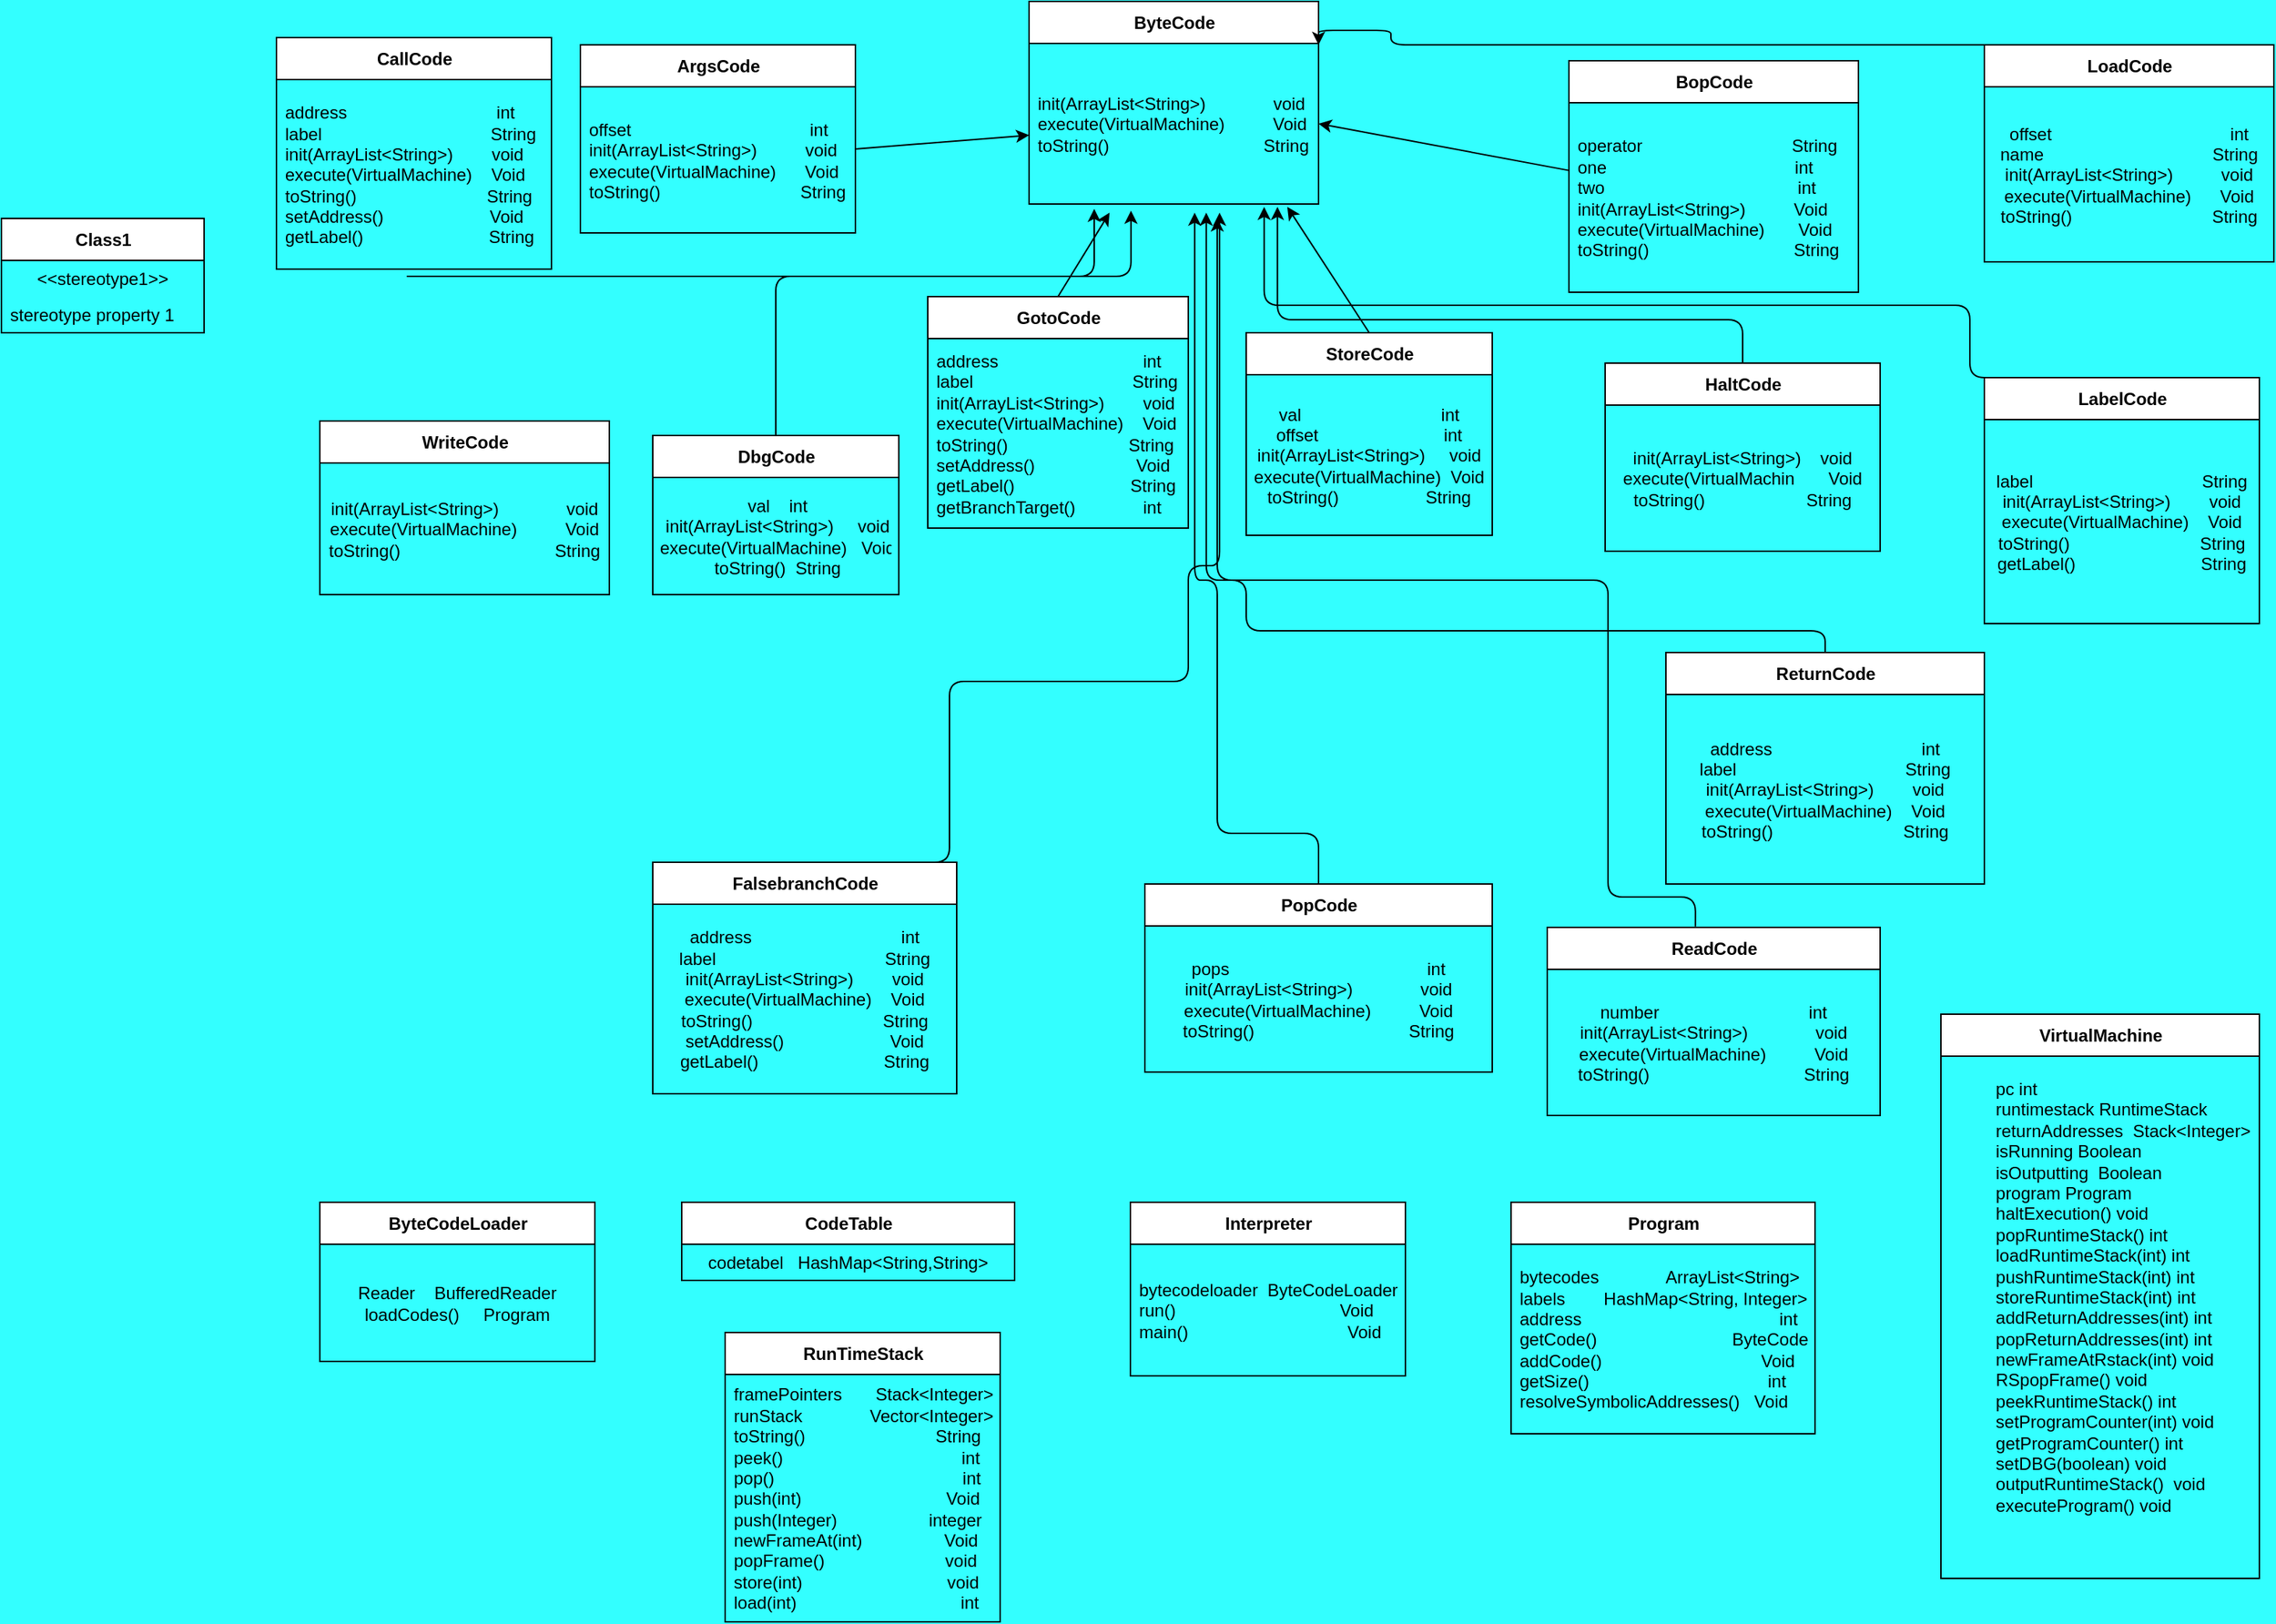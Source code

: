 <mxfile>
    <diagram id="wlsT5qrVfRt3JuwabJeI" name="Page-1">
        <mxGraphModel dx="2457" dy="1273" grid="0" gridSize="41" guides="1" tooltips="1" connect="1" arrows="1" fold="1" page="1" pageScale="1" pageWidth="827" pageHeight="1169" background="#33FFFF" math="0" shadow="0">
            <root>
                <mxCell id="0"/>
                <mxCell id="1" parent="0"/>
                <mxCell id="2" value="ByteCode" style="swimlane;fontStyle=1;align=center;verticalAlign=middle;childLayout=stackLayout;horizontal=1;startSize=29;horizontalStack=0;resizeParent=1;resizeParentMax=0;resizeLast=0;collapsible=0;marginBottom=0;html=1;" parent="1" vertex="1">
                    <mxGeometry x="-60" y="10" width="200" height="140" as="geometry"/>
                </mxCell>
                <mxCell id="3" value="init(ArrayList&amp;lt;String&amp;gt;)&amp;nbsp; &amp;nbsp; &amp;nbsp; &amp;nbsp; &amp;nbsp; &amp;nbsp; &amp;nbsp; void&lt;br&gt;execute(VirtualMachine)&amp;nbsp; &amp;nbsp; &amp;nbsp; &amp;nbsp; &amp;nbsp; Void&lt;br&gt;toString()&amp;nbsp; &amp;nbsp; &amp;nbsp; &amp;nbsp; &amp;nbsp; &amp;nbsp; &amp;nbsp; &amp;nbsp; &amp;nbsp; &amp;nbsp; &amp;nbsp; &amp;nbsp; &amp;nbsp; &amp;nbsp; &amp;nbsp; &amp;nbsp; String" style="text;html=1;strokeColor=none;fillColor=none;align=left;verticalAlign=middle;spacingLeft=4;spacingRight=4;overflow=hidden;rotatable=0;points=[[0,0.5],[1,0.5]];portConstraint=eastwest;" parent="2" vertex="1">
                    <mxGeometry y="29" width="200" height="111" as="geometry"/>
                </mxCell>
                <mxCell id="5" value="Class1" style="swimlane;fontStyle=1;align=center;verticalAlign=middle;childLayout=stackLayout;horizontal=1;startSize=29;horizontalStack=0;resizeParent=1;resizeParentMax=0;resizeLast=0;collapsible=0;marginBottom=0;html=1;" parent="1" vertex="1">
                    <mxGeometry x="-770" y="160" width="140" height="79" as="geometry"/>
                </mxCell>
                <mxCell id="6" value="&amp;lt;&amp;lt;stereotype1&amp;gt;&amp;gt;" style="text;html=1;strokeColor=none;fillColor=none;align=center;verticalAlign=middle;spacingLeft=4;spacingRight=4;overflow=hidden;rotatable=0;points=[[0,0.5],[1,0.5]];portConstraint=eastwest;" parent="5" vertex="1">
                    <mxGeometry y="29" width="140" height="25" as="geometry"/>
                </mxCell>
                <mxCell id="7" value="stereotype property 1" style="text;html=1;strokeColor=none;fillColor=none;align=left;verticalAlign=middle;spacingLeft=4;spacingRight=4;overflow=hidden;rotatable=0;points=[[0,0.5],[1,0.5]];portConstraint=eastwest;" parent="5" vertex="1">
                    <mxGeometry y="54" width="140" height="25" as="geometry"/>
                </mxCell>
                <mxCell id="8" value="CallCode" style="swimlane;fontStyle=1;align=center;verticalAlign=middle;childLayout=stackLayout;horizontal=1;startSize=29;horizontalStack=0;resizeParent=1;resizeParentMax=0;resizeLast=0;collapsible=0;marginBottom=0;html=1;" parent="1" vertex="1">
                    <mxGeometry x="-580" y="35" width="190" height="160" as="geometry"/>
                </mxCell>
                <mxCell id="9" value="address&amp;nbsp; &amp;nbsp; &amp;nbsp; &amp;nbsp; &amp;nbsp; &amp;nbsp; &amp;nbsp; &amp;nbsp; &amp;nbsp; &amp;nbsp; &amp;nbsp; &amp;nbsp; &amp;nbsp; &amp;nbsp; &amp;nbsp; &amp;nbsp;int&lt;br&gt;label&amp;nbsp; &amp;nbsp; &amp;nbsp; &amp;nbsp; &amp;nbsp; &amp;nbsp; &amp;nbsp; &amp;nbsp; &amp;nbsp; &amp;nbsp; &amp;nbsp; &amp;nbsp; &amp;nbsp; &amp;nbsp; &amp;nbsp; &amp;nbsp; &amp;nbsp; &amp;nbsp;String&lt;br&gt;&lt;span&gt;init(ArrayList&amp;lt;String&amp;gt;)&amp;nbsp; &amp;nbsp; &amp;nbsp; &amp;nbsp; void&lt;/span&gt;&lt;br&gt;&lt;span&gt;execute(VirtualMachine)&amp;nbsp; &amp;nbsp; Void&lt;/span&gt;&lt;br&gt;toString()&amp;nbsp; &amp;nbsp; &amp;nbsp; &amp;nbsp; &amp;nbsp; &amp;nbsp; &amp;nbsp; &amp;nbsp; &amp;nbsp; &amp;nbsp; &amp;nbsp; &amp;nbsp; &amp;nbsp; &amp;nbsp;String&lt;br&gt;setAddress()&amp;nbsp; &amp;nbsp; &amp;nbsp; &amp;nbsp; &amp;nbsp; &amp;nbsp; &amp;nbsp; &amp;nbsp; &amp;nbsp; &amp;nbsp; &amp;nbsp; Void&lt;br&gt;getLabel()&amp;nbsp; &amp;nbsp; &amp;nbsp; &amp;nbsp; &amp;nbsp; &amp;nbsp; &amp;nbsp; &amp;nbsp; &amp;nbsp; &amp;nbsp; &amp;nbsp; &amp;nbsp; &amp;nbsp; String" style="text;html=1;strokeColor=none;fillColor=none;align=left;verticalAlign=middle;spacingLeft=4;spacingRight=4;overflow=hidden;rotatable=0;points=[[0,0.5],[1,0.5]];portConstraint=eastwest;" parent="8" vertex="1">
                    <mxGeometry y="29" width="190" height="131" as="geometry"/>
                </mxCell>
                <mxCell id="11" value="DbgCode" style="swimlane;fontStyle=1;align=center;verticalAlign=middle;childLayout=stackLayout;horizontal=1;startSize=29;horizontalStack=0;resizeParent=1;resizeParentMax=0;resizeLast=0;collapsible=0;marginBottom=0;html=1;" parent="1" vertex="1">
                    <mxGeometry x="-320" y="310" width="170" height="110" as="geometry"/>
                </mxCell>
                <mxCell id="12" value="val&amp;nbsp; &amp;nbsp; int&lt;br&gt;&lt;span style=&quot;text-align: left&quot;&gt;init(ArrayList&amp;lt;String&amp;gt;)&amp;nbsp; &amp;nbsp; &amp;nbsp;void&lt;/span&gt;&lt;br style=&quot;text-align: left&quot;&gt;&lt;span style=&quot;text-align: left&quot;&gt;execute(VirtualMachine)&amp;nbsp; &amp;nbsp;Void&lt;/span&gt;&lt;br&gt;toString()&amp;nbsp; String" style="text;html=1;strokeColor=none;fillColor=none;align=center;verticalAlign=middle;spacingLeft=4;spacingRight=4;overflow=hidden;rotatable=0;points=[[0,0.5],[1,0.5]];portConstraint=eastwest;" parent="11" vertex="1">
                    <mxGeometry y="29" width="170" height="81" as="geometry"/>
                </mxCell>
                <mxCell id="14" value="FalsebranchCode" style="swimlane;fontStyle=1;align=center;verticalAlign=middle;childLayout=stackLayout;horizontal=1;startSize=29;horizontalStack=0;resizeParent=1;resizeParentMax=0;resizeLast=0;collapsible=0;marginBottom=0;html=1;" parent="1" vertex="1">
                    <mxGeometry x="-320" y="605" width="210" height="160" as="geometry"/>
                </mxCell>
                <mxCell id="15" value="&lt;font color=&quot;#000000&quot;&gt;&lt;span style=&quot;text-align: left&quot;&gt;address&amp;nbsp; &amp;nbsp; &amp;nbsp; &amp;nbsp; &amp;nbsp; &amp;nbsp; &amp;nbsp; &amp;nbsp; &amp;nbsp; &amp;nbsp; &amp;nbsp; &amp;nbsp; &amp;nbsp; &amp;nbsp; &amp;nbsp; &amp;nbsp;int&lt;/span&gt;&lt;br style=&quot;text-align: left&quot;&gt;&lt;span style=&quot;text-align: left&quot;&gt;label&amp;nbsp; &amp;nbsp; &amp;nbsp; &amp;nbsp; &amp;nbsp; &amp;nbsp; &amp;nbsp; &amp;nbsp; &amp;nbsp; &amp;nbsp; &amp;nbsp; &amp;nbsp; &amp;nbsp; &amp;nbsp; &amp;nbsp; &amp;nbsp; &amp;nbsp; &amp;nbsp;String&lt;/span&gt;&lt;br style=&quot;text-align: left&quot;&gt;&lt;span style=&quot;text-align: left&quot;&gt;init(ArrayList&amp;lt;String&amp;gt;)&amp;nbsp; &amp;nbsp; &amp;nbsp; &amp;nbsp; void&lt;/span&gt;&lt;br style=&quot;text-align: left&quot;&gt;&lt;span style=&quot;text-align: left&quot;&gt;execute(VirtualMachine)&amp;nbsp; &amp;nbsp; Void&lt;/span&gt;&lt;br style=&quot;text-align: left&quot;&gt;&lt;span style=&quot;text-align: left&quot;&gt;toString()&amp;nbsp; &amp;nbsp; &amp;nbsp; &amp;nbsp; &amp;nbsp; &amp;nbsp; &amp;nbsp; &amp;nbsp; &amp;nbsp; &amp;nbsp; &amp;nbsp; &amp;nbsp; &amp;nbsp; &amp;nbsp;String&lt;/span&gt;&lt;br style=&quot;text-align: left&quot;&gt;&lt;span style=&quot;text-align: left&quot;&gt;setAddress()&amp;nbsp; &amp;nbsp; &amp;nbsp; &amp;nbsp; &amp;nbsp; &amp;nbsp; &amp;nbsp; &amp;nbsp; &amp;nbsp; &amp;nbsp; &amp;nbsp; Void&lt;/span&gt;&lt;br style=&quot;text-align: left&quot;&gt;&lt;span style=&quot;text-align: left&quot;&gt;getLabel()&amp;nbsp; &amp;nbsp; &amp;nbsp; &amp;nbsp; &amp;nbsp; &amp;nbsp; &amp;nbsp; &amp;nbsp; &amp;nbsp; &amp;nbsp; &amp;nbsp; &amp;nbsp; &amp;nbsp; String&lt;/span&gt;&lt;/font&gt;" style="text;html=1;align=center;verticalAlign=middle;spacingLeft=4;spacingRight=4;overflow=hidden;rotatable=0;points=[[0,0.5],[1,0.5]];portConstraint=eastwest;" parent="14" vertex="1">
                    <mxGeometry y="29" width="210" height="131" as="geometry"/>
                </mxCell>
                <mxCell id="17" value="ArgsCode" style="swimlane;fontStyle=1;align=center;verticalAlign=middle;childLayout=stackLayout;horizontal=1;startSize=29;horizontalStack=0;resizeParent=1;resizeParentMax=0;resizeLast=0;collapsible=0;marginBottom=0;html=1;" parent="1" vertex="1">
                    <mxGeometry x="-370" y="40" width="190" height="130" as="geometry"/>
                </mxCell>
                <mxCell id="18" value="offset&amp;nbsp; &amp;nbsp; &amp;nbsp; &amp;nbsp; &amp;nbsp; &amp;nbsp; &amp;nbsp; &amp;nbsp; &amp;nbsp; &amp;nbsp; &amp;nbsp; &amp;nbsp; &amp;nbsp; &amp;nbsp; &amp;nbsp; &amp;nbsp; &amp;nbsp; &amp;nbsp; &amp;nbsp;int&lt;br&gt;init(ArrayList&amp;lt;String&amp;gt;)&amp;nbsp; &amp;nbsp; &amp;nbsp; &amp;nbsp; &amp;nbsp; void&lt;br&gt;execute(VirtualMachine)&amp;nbsp; &amp;nbsp; &amp;nbsp; Void&lt;br&gt;toString()&amp;nbsp; &amp;nbsp; &amp;nbsp; &amp;nbsp; &amp;nbsp; &amp;nbsp; &amp;nbsp; &amp;nbsp; &amp;nbsp; &amp;nbsp; &amp;nbsp; &amp;nbsp; &amp;nbsp; &amp;nbsp; &amp;nbsp;String" style="text;html=1;strokeColor=none;fillColor=none;align=left;verticalAlign=middle;spacingLeft=4;spacingRight=4;overflow=hidden;rotatable=0;points=[[0,0.5],[1,0.5]];portConstraint=eastwest;" parent="17" vertex="1">
                    <mxGeometry y="29" width="190" height="101" as="geometry"/>
                </mxCell>
                <mxCell id="20" value="BopCode" style="swimlane;fontStyle=1;align=center;verticalAlign=middle;childLayout=stackLayout;horizontal=1;startSize=29;horizontalStack=0;resizeParent=1;resizeParentMax=0;resizeLast=0;collapsible=0;marginBottom=0;html=1;" parent="1" vertex="1">
                    <mxGeometry x="313" y="51" width="200" height="160" as="geometry"/>
                </mxCell>
                <mxCell id="21" value="&lt;div&gt;&lt;span&gt;operator&amp;nbsp; &amp;nbsp; &amp;nbsp; &amp;nbsp; &amp;nbsp; &amp;nbsp; &amp;nbsp; &amp;nbsp; &amp;nbsp; &amp;nbsp; &amp;nbsp; &amp;nbsp; &amp;nbsp; &amp;nbsp; &amp;nbsp; &amp;nbsp;String&lt;/span&gt;&lt;/div&gt;&lt;div&gt;&lt;span&gt;one&amp;nbsp; &amp;nbsp; &amp;nbsp; &amp;nbsp; &amp;nbsp; &amp;nbsp; &amp;nbsp; &amp;nbsp; &amp;nbsp; &amp;nbsp; &amp;nbsp; &amp;nbsp; &amp;nbsp; &amp;nbsp; &amp;nbsp; &amp;nbsp; &amp;nbsp; &amp;nbsp; &amp;nbsp; &amp;nbsp;int&lt;/span&gt;&lt;/div&gt;&lt;div&gt;&lt;span&gt;two&amp;nbsp; &amp;nbsp; &amp;nbsp; &amp;nbsp; &amp;nbsp; &amp;nbsp; &amp;nbsp; &amp;nbsp; &amp;nbsp; &amp;nbsp; &amp;nbsp; &amp;nbsp; &amp;nbsp; &amp;nbsp; &amp;nbsp; &amp;nbsp; &amp;nbsp; &amp;nbsp; &amp;nbsp; &amp;nbsp; int&lt;/span&gt;&lt;/div&gt;&lt;div&gt;&lt;span&gt;init(ArrayList&amp;lt;String&amp;gt;&lt;/span&gt;&lt;span&gt;)&amp;nbsp; &amp;nbsp; &amp;nbsp; &amp;nbsp; &amp;nbsp; Void&lt;/span&gt;&lt;/div&gt;&lt;div&gt;&lt;span&gt;execute(VirtualMachine)&amp;nbsp; &amp;nbsp; &amp;nbsp; &amp;nbsp;Void&lt;/span&gt;&lt;/div&gt;&lt;div&gt;&lt;span&gt;toString()&amp;nbsp; &amp;nbsp; &amp;nbsp; &amp;nbsp; &amp;nbsp; &amp;nbsp; &amp;nbsp; &amp;nbsp; &amp;nbsp; &amp;nbsp; &amp;nbsp; &amp;nbsp; &amp;nbsp; &amp;nbsp; &amp;nbsp; String&lt;/span&gt;&lt;/div&gt;" style="text;html=1;strokeColor=none;fillColor=none;align=left;verticalAlign=middle;spacingLeft=4;spacingRight=4;overflow=hidden;rotatable=0;points=[[0,0.5],[1,0.5]];portConstraint=eastwest;" parent="20" vertex="1">
                    <mxGeometry y="29" width="200" height="131" as="geometry"/>
                </mxCell>
                <mxCell id="23" value="HaltCode" style="swimlane;fontStyle=1;align=center;verticalAlign=middle;childLayout=stackLayout;horizontal=1;startSize=29;horizontalStack=0;resizeParent=1;resizeParentMax=0;resizeLast=0;collapsible=0;marginBottom=0;html=1;" parent="1" vertex="1">
                    <mxGeometry x="338" y="260" width="190" height="130" as="geometry"/>
                </mxCell>
                <mxCell id="24" value="init(ArrayList&amp;lt;String&amp;gt;)&amp;nbsp; &amp;nbsp; void&lt;br&gt;execute(VirtualMachin&amp;nbsp; &amp;nbsp; &amp;nbsp; &amp;nbsp;Void&lt;br&gt;toString()&amp;nbsp; &amp;nbsp; &amp;nbsp; &amp;nbsp; &amp;nbsp; &amp;nbsp; &amp;nbsp; &amp;nbsp; &amp;nbsp; &amp;nbsp; &amp;nbsp;String" style="text;html=1;strokeColor=none;fillColor=none;align=center;verticalAlign=middle;spacingLeft=4;spacingRight=4;overflow=hidden;rotatable=0;points=[[0,0.5],[1,0.5]];portConstraint=eastwest;" parent="23" vertex="1">
                    <mxGeometry y="29" width="190" height="101" as="geometry"/>
                </mxCell>
                <mxCell id="90" style="edgeStyle=none;html=1;exitX=0.5;exitY=0;exitDx=0;exitDy=0;entryX=0.278;entryY=1.054;entryDx=0;entryDy=0;entryPerimeter=0;" edge="1" parent="1" source="26" target="3">
                    <mxGeometry relative="1" as="geometry"/>
                </mxCell>
                <mxCell id="26" value="GotoCode" style="swimlane;fontStyle=1;align=center;verticalAlign=middle;childLayout=stackLayout;horizontal=1;startSize=29;horizontalStack=0;resizeParent=1;resizeParentMax=0;resizeLast=0;collapsible=0;marginBottom=0;html=1;" parent="1" vertex="1">
                    <mxGeometry x="-130" y="214" width="180" height="160" as="geometry"/>
                </mxCell>
                <mxCell id="27" value="address&amp;nbsp; &amp;nbsp; &amp;nbsp; &amp;nbsp; &amp;nbsp; &amp;nbsp; &amp;nbsp; &amp;nbsp; &amp;nbsp; &amp;nbsp; &amp;nbsp; &amp;nbsp; &amp;nbsp; &amp;nbsp; &amp;nbsp; int&lt;br&gt;label&amp;nbsp; &amp;nbsp; &amp;nbsp; &amp;nbsp; &amp;nbsp; &amp;nbsp; &amp;nbsp; &amp;nbsp; &amp;nbsp; &amp;nbsp; &amp;nbsp; &amp;nbsp; &amp;nbsp; &amp;nbsp; &amp;nbsp; &amp;nbsp; &amp;nbsp;String&lt;br&gt;&lt;span&gt;init(ArrayList&amp;lt;String&amp;gt;)&amp;nbsp; &amp;nbsp; &amp;nbsp; &amp;nbsp; void&lt;/span&gt;&lt;br&gt;&lt;span&gt;execute(VirtualMachine)&amp;nbsp; &amp;nbsp; Void&lt;/span&gt;&lt;br&gt;toString()&amp;nbsp; &amp;nbsp; &amp;nbsp; &amp;nbsp; &amp;nbsp; &amp;nbsp; &amp;nbsp; &amp;nbsp; &amp;nbsp; &amp;nbsp; &amp;nbsp; &amp;nbsp; &amp;nbsp;String&lt;br&gt;setAddress()&amp;nbsp; &amp;nbsp; &amp;nbsp; &amp;nbsp; &amp;nbsp; &amp;nbsp; &amp;nbsp; &amp;nbsp; &amp;nbsp; &amp;nbsp; &amp;nbsp;Void&lt;br&gt;getLabel()&amp;nbsp; &amp;nbsp; &amp;nbsp; &amp;nbsp; &amp;nbsp; &amp;nbsp; &amp;nbsp; &amp;nbsp; &amp;nbsp; &amp;nbsp; &amp;nbsp; &amp;nbsp; String&lt;br&gt;getBranchTarget()&amp;nbsp; &amp;nbsp; &amp;nbsp; &amp;nbsp; &amp;nbsp; &amp;nbsp; &amp;nbsp; int" style="text;html=1;strokeColor=none;fillColor=none;align=left;verticalAlign=middle;spacingLeft=4;spacingRight=4;overflow=hidden;rotatable=0;points=[[0,0.5],[1,0.5]];portConstraint=eastwest;" parent="26" vertex="1">
                    <mxGeometry y="29" width="180" height="131" as="geometry"/>
                </mxCell>
                <mxCell id="29" value="LabelCode" style="swimlane;fontStyle=1;align=center;verticalAlign=middle;childLayout=stackLayout;horizontal=1;startSize=29;horizontalStack=0;resizeParent=1;resizeParentMax=0;resizeLast=0;collapsible=0;marginBottom=0;html=1;" parent="1" vertex="1">
                    <mxGeometry x="600" y="270" width="190" height="170" as="geometry"/>
                </mxCell>
                <mxCell id="30" value="&lt;span style=&quot;text-align: left&quot;&gt;label&amp;nbsp; &amp;nbsp; &amp;nbsp; &amp;nbsp; &amp;nbsp; &amp;nbsp; &amp;nbsp; &amp;nbsp; &amp;nbsp; &amp;nbsp; &amp;nbsp; &amp;nbsp; &amp;nbsp; &amp;nbsp; &amp;nbsp; &amp;nbsp; &amp;nbsp; &amp;nbsp;String&lt;/span&gt;&lt;br style=&quot;text-align: left&quot;&gt;&lt;span style=&quot;text-align: left&quot;&gt;init(ArrayList&amp;lt;String&amp;gt;)&amp;nbsp; &amp;nbsp; &amp;nbsp; &amp;nbsp; void&lt;/span&gt;&lt;br style=&quot;text-align: left&quot;&gt;&lt;span style=&quot;text-align: left&quot;&gt;execute(VirtualMachine)&amp;nbsp; &amp;nbsp; Void&lt;/span&gt;&lt;br style=&quot;text-align: left&quot;&gt;&lt;span style=&quot;text-align: left&quot;&gt;toString()&amp;nbsp; &amp;nbsp; &amp;nbsp; &amp;nbsp; &amp;nbsp; &amp;nbsp; &amp;nbsp; &amp;nbsp; &amp;nbsp; &amp;nbsp; &amp;nbsp; &amp;nbsp; &amp;nbsp; &amp;nbsp;String&lt;/span&gt;&lt;br style=&quot;text-align: left&quot;&gt;&lt;span style=&quot;text-align: left&quot;&gt;getLabel()&amp;nbsp; &amp;nbsp; &amp;nbsp; &amp;nbsp; &amp;nbsp; &amp;nbsp; &amp;nbsp; &amp;nbsp; &amp;nbsp; &amp;nbsp; &amp;nbsp; &amp;nbsp; &amp;nbsp; String&lt;/span&gt;" style="text;html=1;strokeColor=none;fillColor=none;align=center;verticalAlign=middle;spacingLeft=4;spacingRight=4;overflow=hidden;rotatable=0;points=[[0,0.5],[1,0.5]];portConstraint=eastwest;" parent="29" vertex="1">
                    <mxGeometry y="29" width="190" height="141" as="geometry"/>
                </mxCell>
                <mxCell id="32" value="LoadCode" style="swimlane;fontStyle=1;align=center;verticalAlign=middle;childLayout=stackLayout;horizontal=1;startSize=29;horizontalStack=0;resizeParent=1;resizeParentMax=0;resizeLast=0;collapsible=0;marginBottom=0;html=1;" parent="1" vertex="1">
                    <mxGeometry x="600" y="40" width="200" height="150" as="geometry"/>
                </mxCell>
                <mxCell id="33" value="&lt;span style=&quot;text-align: left&quot;&gt;offset&amp;nbsp; &amp;nbsp; &amp;nbsp; &amp;nbsp; &amp;nbsp; &amp;nbsp; &amp;nbsp; &amp;nbsp; &amp;nbsp; &amp;nbsp; &amp;nbsp; &amp;nbsp; &amp;nbsp; &amp;nbsp; &amp;nbsp; &amp;nbsp; &amp;nbsp; &amp;nbsp; &amp;nbsp;int&lt;br&gt;&lt;/span&gt;name&amp;nbsp; &amp;nbsp; &amp;nbsp; &amp;nbsp; &amp;nbsp; &amp;nbsp; &amp;nbsp; &amp;nbsp; &amp;nbsp; &amp;nbsp; &amp;nbsp; &amp;nbsp; &amp;nbsp; &amp;nbsp; &amp;nbsp; &amp;nbsp; &amp;nbsp; &amp;nbsp;String&lt;br style=&quot;text-align: left&quot;&gt;&lt;span style=&quot;text-align: left&quot;&gt;init(ArrayList&amp;lt;String&amp;gt;)&amp;nbsp; &amp;nbsp; &amp;nbsp; &amp;nbsp; &amp;nbsp; void&lt;/span&gt;&lt;br style=&quot;text-align: left&quot;&gt;&lt;span style=&quot;text-align: left&quot;&gt;execute(VirtualMachine)&amp;nbsp; &amp;nbsp; &amp;nbsp; Void&lt;/span&gt;&lt;br style=&quot;text-align: left&quot;&gt;&lt;span style=&quot;text-align: left&quot;&gt;toString()&amp;nbsp; &amp;nbsp; &amp;nbsp; &amp;nbsp; &amp;nbsp; &amp;nbsp; &amp;nbsp; &amp;nbsp; &amp;nbsp; &amp;nbsp; &amp;nbsp; &amp;nbsp; &amp;nbsp; &amp;nbsp; &amp;nbsp;String&lt;/span&gt;" style="text;html=1;strokeColor=none;fillColor=none;align=center;verticalAlign=middle;spacingLeft=4;spacingRight=4;overflow=hidden;rotatable=0;points=[[0,0.5],[1,0.5]];portConstraint=eastwest;" parent="32" vertex="1">
                    <mxGeometry y="29" width="200" height="121" as="geometry"/>
                </mxCell>
                <mxCell id="35" value="PopCode" style="swimlane;fontStyle=1;align=center;verticalAlign=middle;childLayout=stackLayout;horizontal=1;startSize=29;horizontalStack=0;resizeParent=1;resizeParentMax=0;resizeLast=0;collapsible=0;marginBottom=0;html=1;" parent="1" vertex="1">
                    <mxGeometry x="20" y="620" width="240" height="130" as="geometry"/>
                </mxCell>
                <mxCell id="36" value="&lt;span style=&quot;text-align: left&quot;&gt;pops&amp;nbsp; &amp;nbsp; &amp;nbsp; &amp;nbsp; &amp;nbsp; &amp;nbsp; &amp;nbsp; &amp;nbsp; &amp;nbsp; &amp;nbsp; &amp;nbsp; &amp;nbsp; &amp;nbsp; &amp;nbsp; &amp;nbsp; &amp;nbsp; &amp;nbsp; &amp;nbsp; &amp;nbsp; &amp;nbsp; &amp;nbsp;int&lt;br&gt;init(ArrayList&amp;lt;String&amp;gt;)&amp;nbsp; &amp;nbsp; &amp;nbsp; &amp;nbsp; &amp;nbsp; &amp;nbsp; &amp;nbsp; void&lt;/span&gt;&lt;br style=&quot;text-align: left&quot;&gt;&lt;span style=&quot;text-align: left&quot;&gt;execute(VirtualMachine)&amp;nbsp; &amp;nbsp; &amp;nbsp; &amp;nbsp; &amp;nbsp; Void&lt;/span&gt;&lt;br style=&quot;text-align: left&quot;&gt;&lt;span style=&quot;text-align: left&quot;&gt;toString()&amp;nbsp; &amp;nbsp; &amp;nbsp; &amp;nbsp; &amp;nbsp; &amp;nbsp; &amp;nbsp; &amp;nbsp; &amp;nbsp; &amp;nbsp; &amp;nbsp; &amp;nbsp; &amp;nbsp; &amp;nbsp; &amp;nbsp; &amp;nbsp; String&lt;/span&gt;" style="text;html=1;strokeColor=none;fillColor=none;align=center;verticalAlign=middle;spacingLeft=4;spacingRight=4;overflow=hidden;rotatable=0;points=[[0,0.5],[1,0.5]];portConstraint=eastwest;" parent="35" vertex="1">
                    <mxGeometry y="29" width="240" height="101" as="geometry"/>
                </mxCell>
                <mxCell id="38" value="ReadCode" style="swimlane;fontStyle=1;align=center;verticalAlign=middle;childLayout=stackLayout;horizontal=1;startSize=29;horizontalStack=0;resizeParent=1;resizeParentMax=0;resizeLast=0;collapsible=0;marginBottom=0;html=1;" parent="1" vertex="1">
                    <mxGeometry x="298" y="650" width="230" height="130" as="geometry"/>
                </mxCell>
                <mxCell id="39" value="&lt;span style=&quot;text-align: left&quot;&gt;number&amp;nbsp; &amp;nbsp; &amp;nbsp; &amp;nbsp; &amp;nbsp; &amp;nbsp; &amp;nbsp; &amp;nbsp; &amp;nbsp; &amp;nbsp; &amp;nbsp; &amp;nbsp; &amp;nbsp; &amp;nbsp; &amp;nbsp; &amp;nbsp;int&lt;br&gt;init(ArrayList&amp;lt;String&amp;gt;)&amp;nbsp; &amp;nbsp; &amp;nbsp; &amp;nbsp; &amp;nbsp; &amp;nbsp; &amp;nbsp; void&lt;/span&gt;&lt;br style=&quot;text-align: left&quot;&gt;&lt;span style=&quot;text-align: left&quot;&gt;execute(VirtualMachine)&amp;nbsp; &amp;nbsp; &amp;nbsp; &amp;nbsp; &amp;nbsp; Void&lt;/span&gt;&lt;br style=&quot;text-align: left&quot;&gt;&lt;span style=&quot;text-align: left&quot;&gt;toString()&amp;nbsp; &amp;nbsp; &amp;nbsp; &amp;nbsp; &amp;nbsp; &amp;nbsp; &amp;nbsp; &amp;nbsp; &amp;nbsp; &amp;nbsp; &amp;nbsp; &amp;nbsp; &amp;nbsp; &amp;nbsp; &amp;nbsp; &amp;nbsp; String&lt;/span&gt;" style="text;html=1;strokeColor=none;fillColor=none;align=center;verticalAlign=middle;spacingLeft=4;spacingRight=4;overflow=hidden;rotatable=0;points=[[0,0.5],[1,0.5]];portConstraint=eastwest;" parent="38" vertex="1">
                    <mxGeometry y="29" width="230" height="101" as="geometry"/>
                </mxCell>
                <mxCell id="44" value="ReturnCode" style="swimlane;fontStyle=1;align=center;verticalAlign=middle;childLayout=stackLayout;horizontal=1;startSize=29;horizontalStack=0;resizeParent=1;resizeParentMax=0;resizeLast=0;collapsible=0;marginBottom=0;html=1;" parent="1" vertex="1">
                    <mxGeometry x="380" y="460" width="220" height="160" as="geometry"/>
                </mxCell>
                <mxCell id="45" value="&lt;span style=&quot;text-align: left&quot;&gt;address&amp;nbsp; &amp;nbsp; &amp;nbsp; &amp;nbsp; &amp;nbsp; &amp;nbsp; &amp;nbsp; &amp;nbsp; &amp;nbsp; &amp;nbsp; &amp;nbsp; &amp;nbsp; &amp;nbsp; &amp;nbsp; &amp;nbsp; &amp;nbsp;int&lt;/span&gt;&lt;br style=&quot;text-align: left&quot;&gt;&lt;span style=&quot;text-align: left&quot;&gt;label&amp;nbsp; &amp;nbsp; &amp;nbsp; &amp;nbsp; &amp;nbsp; &amp;nbsp; &amp;nbsp; &amp;nbsp; &amp;nbsp; &amp;nbsp; &amp;nbsp; &amp;nbsp; &amp;nbsp; &amp;nbsp; &amp;nbsp; &amp;nbsp; &amp;nbsp; &amp;nbsp;String&lt;/span&gt;&lt;br style=&quot;text-align: left&quot;&gt;&lt;span style=&quot;text-align: left&quot;&gt;init(ArrayList&amp;lt;String&amp;gt;)&amp;nbsp; &amp;nbsp; &amp;nbsp; &amp;nbsp; void&lt;/span&gt;&lt;br style=&quot;text-align: left&quot;&gt;&lt;span style=&quot;text-align: left&quot;&gt;execute(VirtualMachine)&amp;nbsp; &amp;nbsp; Void&lt;/span&gt;&lt;br style=&quot;text-align: left&quot;&gt;&lt;span style=&quot;text-align: left&quot;&gt;toString()&amp;nbsp; &amp;nbsp; &amp;nbsp; &amp;nbsp; &amp;nbsp; &amp;nbsp; &amp;nbsp; &amp;nbsp; &amp;nbsp; &amp;nbsp; &amp;nbsp; &amp;nbsp; &amp;nbsp; &amp;nbsp;String&lt;/span&gt;" style="text;html=1;strokeColor=none;fillColor=none;align=center;verticalAlign=middle;spacingLeft=4;spacingRight=4;overflow=hidden;rotatable=0;points=[[0,0.5],[1,0.5]];portConstraint=eastwest;" parent="44" vertex="1">
                    <mxGeometry y="29" width="220" height="131" as="geometry"/>
                </mxCell>
                <mxCell id="47" value="WriteCode" style="swimlane;fontStyle=1;align=center;verticalAlign=middle;childLayout=stackLayout;horizontal=1;startSize=29;horizontalStack=0;resizeParent=1;resizeParentMax=0;resizeLast=0;collapsible=0;marginBottom=0;html=1;" parent="1" vertex="1">
                    <mxGeometry x="-550" y="300" width="200" height="120" as="geometry"/>
                </mxCell>
                <mxCell id="48" value="&lt;span style=&quot;text-align: left&quot;&gt;init(ArrayList&amp;lt;String&amp;gt;)&amp;nbsp; &amp;nbsp; &amp;nbsp; &amp;nbsp; &amp;nbsp; &amp;nbsp; &amp;nbsp; void&lt;/span&gt;&lt;br style=&quot;text-align: left&quot;&gt;&lt;span style=&quot;text-align: left&quot;&gt;execute(VirtualMachine)&amp;nbsp; &amp;nbsp; &amp;nbsp; &amp;nbsp; &amp;nbsp; Void&lt;/span&gt;&lt;br style=&quot;text-align: left&quot;&gt;&lt;span style=&quot;text-align: left&quot;&gt;toString()&amp;nbsp; &amp;nbsp; &amp;nbsp; &amp;nbsp; &amp;nbsp; &amp;nbsp; &amp;nbsp; &amp;nbsp; &amp;nbsp; &amp;nbsp; &amp;nbsp; &amp;nbsp; &amp;nbsp; &amp;nbsp; &amp;nbsp; &amp;nbsp; String&lt;/span&gt;" style="text;html=1;strokeColor=none;fillColor=none;align=center;verticalAlign=middle;spacingLeft=4;spacingRight=4;overflow=hidden;rotatable=0;points=[[0,0.5],[1,0.5]];portConstraint=eastwest;" parent="47" vertex="1">
                    <mxGeometry y="29" width="200" height="91" as="geometry"/>
                </mxCell>
                <mxCell id="89" style="edgeStyle=none;html=1;exitX=0.5;exitY=0;exitDx=0;exitDy=0;entryX=0.892;entryY=1.018;entryDx=0;entryDy=0;entryPerimeter=0;" edge="1" parent="1" source="41" target="3">
                    <mxGeometry relative="1" as="geometry"/>
                </mxCell>
                <mxCell id="41" value="StoreCode" style="swimlane;fontStyle=1;align=center;verticalAlign=middle;childLayout=stackLayout;horizontal=1;startSize=29;horizontalStack=0;resizeParent=1;resizeParentMax=0;resizeLast=0;collapsible=0;marginBottom=0;html=1;" parent="1" vertex="1">
                    <mxGeometry x="90" y="239" width="170" height="140" as="geometry"/>
                </mxCell>
                <mxCell id="42" value="val&amp;nbsp; &amp;nbsp; &amp;nbsp; &amp;nbsp; &amp;nbsp; &amp;nbsp; &amp;nbsp; &amp;nbsp; &amp;nbsp; &amp;nbsp; &amp;nbsp; &amp;nbsp; &amp;nbsp; &amp;nbsp; &amp;nbsp;int&lt;br&gt;offset&amp;nbsp; &amp;nbsp; &amp;nbsp; &amp;nbsp; &amp;nbsp; &amp;nbsp; &amp;nbsp; &amp;nbsp; &amp;nbsp; &amp;nbsp; &amp;nbsp; &amp;nbsp; &amp;nbsp; int&lt;br&gt;&lt;span style=&quot;text-align: left&quot;&gt;init(ArrayList&amp;lt;String&amp;gt;)&amp;nbsp; &amp;nbsp; &amp;nbsp;void&lt;/span&gt;&lt;br style=&quot;text-align: left&quot;&gt;&lt;span style=&quot;text-align: left&quot;&gt;execute(VirtualMachine)&amp;nbsp; Void&lt;/span&gt;&lt;br&gt;toString()&amp;nbsp; &amp;nbsp; &amp;nbsp; &amp;nbsp; &amp;nbsp; &amp;nbsp; &amp;nbsp; &amp;nbsp; &amp;nbsp; String" style="text;html=1;strokeColor=none;fillColor=none;align=center;verticalAlign=middle;spacingLeft=4;spacingRight=4;overflow=hidden;rotatable=0;points=[[0,0.5],[1,0.5]];portConstraint=eastwest;" parent="41" vertex="1">
                    <mxGeometry y="29" width="170" height="111" as="geometry"/>
                </mxCell>
                <mxCell id="65" value="ByteCodeLoader" style="swimlane;fontStyle=1;align=center;verticalAlign=middle;childLayout=stackLayout;horizontal=1;startSize=29;horizontalStack=0;resizeParent=1;resizeParentMax=0;resizeLast=0;collapsible=0;marginBottom=0;html=1;" vertex="1" parent="1">
                    <mxGeometry x="-550" y="840" width="190" height="110" as="geometry"/>
                </mxCell>
                <mxCell id="66" value="Reader&amp;nbsp; &amp;nbsp; BufferedReader&lt;br&gt;loadCodes()&amp;nbsp; &amp;nbsp; &amp;nbsp;Program" style="text;html=1;strokeColor=none;fillColor=none;align=center;verticalAlign=middle;spacingLeft=4;spacingRight=4;overflow=hidden;rotatable=0;points=[[0,0.5],[1,0.5]];portConstraint=eastwest;" vertex="1" parent="65">
                    <mxGeometry y="29" width="190" height="81" as="geometry"/>
                </mxCell>
                <mxCell id="68" value="CodeTable" style="swimlane;fontStyle=1;align=center;verticalAlign=middle;childLayout=stackLayout;horizontal=1;startSize=29;horizontalStack=0;resizeParent=1;resizeParentMax=0;resizeLast=0;collapsible=0;marginBottom=0;html=1;" vertex="1" parent="1">
                    <mxGeometry x="-300" y="840" width="230" height="54" as="geometry"/>
                </mxCell>
                <mxCell id="69" value="codetabel&amp;nbsp; &amp;nbsp;HashMap&amp;lt;String,String&amp;gt;" style="text;html=1;strokeColor=none;fillColor=none;align=center;verticalAlign=middle;spacingLeft=4;spacingRight=4;overflow=hidden;rotatable=0;points=[[0,0.5],[1,0.5]];portConstraint=eastwest;" vertex="1" parent="68">
                    <mxGeometry y="29" width="230" height="25" as="geometry"/>
                </mxCell>
                <mxCell id="71" value="Interpreter" style="swimlane;fontStyle=1;align=center;verticalAlign=middle;childLayout=stackLayout;horizontal=1;startSize=29;horizontalStack=0;resizeParent=1;resizeParentMax=0;resizeLast=0;collapsible=0;marginBottom=0;html=1;" vertex="1" parent="1">
                    <mxGeometry x="10" y="840" width="190" height="120" as="geometry"/>
                </mxCell>
                <mxCell id="72" value="bytecodeloader&amp;nbsp; ByteCodeLoader&lt;br&gt;run()&amp;nbsp; &amp;nbsp; &amp;nbsp; &amp;nbsp; &amp;nbsp; &amp;nbsp; &amp;nbsp; &amp;nbsp; &amp;nbsp; &amp;nbsp; &amp;nbsp; &amp;nbsp; &amp;nbsp; &amp;nbsp; &amp;nbsp; &amp;nbsp; &amp;nbsp; Void&lt;br&gt;main()&amp;nbsp; &amp;nbsp; &amp;nbsp; &amp;nbsp; &amp;nbsp; &amp;nbsp; &amp;nbsp; &amp;nbsp; &amp;nbsp; &amp;nbsp; &amp;nbsp; &amp;nbsp; &amp;nbsp; &amp;nbsp; &amp;nbsp; &amp;nbsp; &amp;nbsp;Void" style="text;html=1;strokeColor=none;fillColor=none;align=left;verticalAlign=middle;spacingLeft=4;spacingRight=4;overflow=hidden;rotatable=0;points=[[0,0.5],[1,0.5]];portConstraint=eastwest;" vertex="1" parent="71">
                    <mxGeometry y="29" width="190" height="91" as="geometry"/>
                </mxCell>
                <mxCell id="74" value="Program" style="swimlane;fontStyle=1;align=center;verticalAlign=middle;childLayout=stackLayout;horizontal=1;startSize=29;horizontalStack=0;resizeParent=1;resizeParentMax=0;resizeLast=0;collapsible=0;marginBottom=0;html=1;" vertex="1" parent="1">
                    <mxGeometry x="273" y="840" width="210" height="160" as="geometry"/>
                </mxCell>
                <mxCell id="75" value="bytecodes&amp;nbsp; &amp;nbsp; &amp;nbsp; &amp;nbsp; &amp;nbsp; &amp;nbsp; &amp;nbsp; ArrayList&amp;lt;String&amp;gt;&lt;br&gt;labels&amp;nbsp; &amp;nbsp; &amp;nbsp; &amp;nbsp; HashMap&amp;lt;String, Integer&amp;gt;&lt;br&gt;address&amp;nbsp; &amp;nbsp; &amp;nbsp; &amp;nbsp; &amp;nbsp; &amp;nbsp; &amp;nbsp; &amp;nbsp; &amp;nbsp; &amp;nbsp; &amp;nbsp; &amp;nbsp; &amp;nbsp; &amp;nbsp; &amp;nbsp; &amp;nbsp; &amp;nbsp; &amp;nbsp; &amp;nbsp; &amp;nbsp; &amp;nbsp;int&amp;nbsp;&lt;br&gt;getCode()&amp;nbsp; &amp;nbsp; &amp;nbsp; &amp;nbsp; &amp;nbsp; &amp;nbsp; &amp;nbsp; &amp;nbsp; &amp;nbsp; &amp;nbsp; &amp;nbsp; &amp;nbsp; &amp;nbsp; &amp;nbsp; ByteCode&lt;br&gt;addCode()&amp;nbsp; &amp;nbsp; &amp;nbsp; &amp;nbsp; &amp;nbsp; &amp;nbsp; &amp;nbsp; &amp;nbsp; &amp;nbsp; &amp;nbsp; &amp;nbsp; &amp;nbsp; &amp;nbsp; &amp;nbsp; &amp;nbsp; &amp;nbsp; &amp;nbsp;Void&lt;br&gt;getSize()&amp;nbsp; &amp;nbsp; &amp;nbsp; &amp;nbsp; &amp;nbsp; &amp;nbsp; &amp;nbsp; &amp;nbsp; &amp;nbsp; &amp;nbsp; &amp;nbsp; &amp;nbsp; &amp;nbsp; &amp;nbsp; &amp;nbsp; &amp;nbsp; &amp;nbsp; &amp;nbsp; &amp;nbsp;int&lt;br&gt;resolveSymbolicAddresses()&amp;nbsp; &amp;nbsp;Void" style="text;html=1;strokeColor=none;fillColor=none;align=left;verticalAlign=middle;spacingLeft=4;spacingRight=4;overflow=hidden;rotatable=0;points=[[0,0.5],[1,0.5]];portConstraint=eastwest;" vertex="1" parent="74">
                    <mxGeometry y="29" width="210" height="131" as="geometry"/>
                </mxCell>
                <mxCell id="77" value="RunTimeStack" style="swimlane;fontStyle=1;align=center;verticalAlign=middle;childLayout=stackLayout;horizontal=1;startSize=29;horizontalStack=0;resizeParent=1;resizeParentMax=0;resizeLast=0;collapsible=0;marginBottom=0;html=1;" vertex="1" parent="1">
                    <mxGeometry x="-270" y="930" width="190" height="200" as="geometry"/>
                </mxCell>
                <mxCell id="78" value="framePointers&amp;nbsp; &amp;nbsp; &amp;nbsp; &amp;nbsp;Stack&amp;lt;Integer&amp;gt;&lt;br&gt;runStack&amp;nbsp; &amp;nbsp; &amp;nbsp; &amp;nbsp; &amp;nbsp; &amp;nbsp; &amp;nbsp; Vector&amp;lt;Integer&amp;gt;&lt;br&gt;toString()&amp;nbsp; &amp;nbsp; &amp;nbsp; &amp;nbsp; &amp;nbsp; &amp;nbsp; &amp;nbsp; &amp;nbsp; &amp;nbsp; &amp;nbsp; &amp;nbsp; &amp;nbsp; &amp;nbsp; &amp;nbsp;String&lt;br&gt;peek()&amp;nbsp; &amp;nbsp; &amp;nbsp; &amp;nbsp; &amp;nbsp; &amp;nbsp; &amp;nbsp; &amp;nbsp; &amp;nbsp; &amp;nbsp; &amp;nbsp; &amp;nbsp; &amp;nbsp; &amp;nbsp; &amp;nbsp; &amp;nbsp; &amp;nbsp; &amp;nbsp; &amp;nbsp;int&lt;br&gt;pop()&amp;nbsp; &amp;nbsp; &amp;nbsp; &amp;nbsp; &amp;nbsp; &amp;nbsp; &amp;nbsp; &amp;nbsp; &amp;nbsp; &amp;nbsp; &amp;nbsp; &amp;nbsp; &amp;nbsp; &amp;nbsp; &amp;nbsp; &amp;nbsp; &amp;nbsp; &amp;nbsp; &amp;nbsp; &amp;nbsp;int&lt;br&gt;push(int)&amp;nbsp; &amp;nbsp; &amp;nbsp; &amp;nbsp; &amp;nbsp; &amp;nbsp; &amp;nbsp; &amp;nbsp; &amp;nbsp; &amp;nbsp; &amp;nbsp; &amp;nbsp; &amp;nbsp; &amp;nbsp; &amp;nbsp; Void&lt;br&gt;push(Integer)&amp;nbsp; &amp;nbsp; &amp;nbsp; &amp;nbsp; &amp;nbsp; &amp;nbsp; &amp;nbsp; &amp;nbsp; &amp;nbsp; &amp;nbsp;integer&lt;br&gt;newFrameAt(int)&amp;nbsp; &amp;nbsp; &amp;nbsp; &amp;nbsp; &amp;nbsp; &amp;nbsp; &amp;nbsp; &amp;nbsp; &amp;nbsp;Void&lt;br&gt;popFrame()&amp;nbsp; &amp;nbsp; &amp;nbsp; &amp;nbsp; &amp;nbsp; &amp;nbsp; &amp;nbsp; &amp;nbsp; &amp;nbsp; &amp;nbsp; &amp;nbsp; &amp;nbsp; &amp;nbsp;void&lt;br&gt;store(int)&amp;nbsp; &amp;nbsp; &amp;nbsp; &amp;nbsp; &amp;nbsp; &amp;nbsp; &amp;nbsp; &amp;nbsp; &amp;nbsp; &amp;nbsp; &amp;nbsp; &amp;nbsp; &amp;nbsp; &amp;nbsp; &amp;nbsp; void&lt;br&gt;load(int)&amp;nbsp; &amp;nbsp; &amp;nbsp; &amp;nbsp; &amp;nbsp; &amp;nbsp; &amp;nbsp; &amp;nbsp; &amp;nbsp; &amp;nbsp; &amp;nbsp; &amp;nbsp; &amp;nbsp; &amp;nbsp; &amp;nbsp; &amp;nbsp; &amp;nbsp; int" style="text;html=1;strokeColor=none;fillColor=none;align=left;verticalAlign=middle;spacingLeft=4;spacingRight=4;overflow=hidden;rotatable=0;points=[[0,0.5],[1,0.5]];portConstraint=eastwest;" vertex="1" parent="77">
                    <mxGeometry y="29" width="190" height="171" as="geometry"/>
                </mxCell>
                <mxCell id="80" value="VirtualMachine" style="swimlane;fontStyle=1;align=center;verticalAlign=middle;childLayout=stackLayout;horizontal=1;startSize=29;horizontalStack=0;resizeParent=1;resizeParentMax=0;resizeLast=0;collapsible=0;marginBottom=0;html=1;" vertex="1" parent="1">
                    <mxGeometry x="570" y="710" width="220" height="390" as="geometry"/>
                </mxCell>
                <mxCell id="81" value="&lt;div style=&quot;text-align: justify&quot;&gt;&lt;span&gt;pc int&lt;/span&gt;&lt;/div&gt;&lt;div style=&quot;text-align: justify&quot;&gt;&lt;span&gt;runtimestack RuntimeStack&lt;/span&gt;&lt;/div&gt;&lt;div style=&quot;text-align: justify&quot;&gt;&lt;span&gt;returnAddresses&amp;nbsp; Stack&amp;lt;Integer&amp;gt;&lt;/span&gt;&lt;/div&gt;&lt;div style=&quot;text-align: justify&quot;&gt;&lt;span&gt;isRunning Boolean&lt;/span&gt;&lt;/div&gt;&lt;div style=&quot;text-align: justify&quot;&gt;&lt;span&gt;isOutputting&amp;nbsp; Boolean&lt;/span&gt;&lt;/div&gt;&lt;div style=&quot;text-align: justify&quot;&gt;&lt;span&gt;program Program&lt;/span&gt;&lt;/div&gt;&lt;div style=&quot;text-align: justify&quot;&gt;&lt;span&gt;haltExecution() void&lt;/span&gt;&lt;/div&gt;&lt;div style=&quot;text-align: justify&quot;&gt;&lt;span&gt;popRuntimeStack() int&lt;/span&gt;&lt;/div&gt;&lt;div style=&quot;text-align: justify&quot;&gt;&lt;span&gt;loadRuntimeStack(int) int&lt;/span&gt;&lt;/div&gt;&lt;div style=&quot;text-align: justify&quot;&gt;&lt;span&gt;pushRuntimeStack(int) int&lt;/span&gt;&lt;/div&gt;&lt;div style=&quot;text-align: justify&quot;&gt;&lt;span&gt;storeRuntimeStack(int) int&lt;/span&gt;&lt;/div&gt;&lt;div style=&quot;text-align: justify&quot;&gt;&lt;span&gt;addReturnAddresses(int) int&lt;/span&gt;&lt;/div&gt;&lt;div style=&quot;text-align: justify&quot;&gt;&lt;span&gt;popReturnAddresses(int) int&lt;/span&gt;&lt;/div&gt;&lt;div style=&quot;text-align: justify&quot;&gt;&lt;span&gt;newFrameAtRstack(int) void&lt;/span&gt;&lt;/div&gt;&lt;div style=&quot;text-align: justify&quot;&gt;&lt;span&gt;RSpopFrame() void&lt;/span&gt;&lt;/div&gt;&lt;div style=&quot;text-align: justify&quot;&gt;&lt;span&gt;peekRuntimeStack() int&lt;/span&gt;&lt;/div&gt;&lt;div style=&quot;text-align: justify&quot;&gt;&lt;span&gt;setProgramCounter(int) void&lt;/span&gt;&lt;/div&gt;&lt;div style=&quot;text-align: justify&quot;&gt;&lt;span&gt;getProgramCounter() int&lt;/span&gt;&lt;/div&gt;&lt;div style=&quot;text-align: justify&quot;&gt;&lt;span&gt;setDBG(boolean) void&lt;/span&gt;&lt;/div&gt;&lt;div style=&quot;text-align: justify&quot;&gt;&lt;span&gt;outputRuntimeStack()&amp;nbsp; void&lt;/span&gt;&lt;/div&gt;&lt;div style=&quot;text-align: justify&quot;&gt;&lt;span&gt;executeProgram() void&lt;/span&gt;&lt;/div&gt;&lt;div style=&quot;text-align: justify&quot;&gt;&lt;br&gt;&lt;/div&gt;&lt;div style=&quot;text-align: justify&quot;&gt;&lt;br&gt;&lt;/div&gt;" style="text;html=1;strokeColor=none;fillColor=none;align=right;verticalAlign=middle;spacingLeft=4;spacingRight=4;overflow=hidden;rotatable=0;points=[[0,0.5],[1,0.5]];portConstraint=eastwest;" vertex="1" parent="80">
                    <mxGeometry y="29" width="220" height="361" as="geometry"/>
                </mxCell>
                <mxCell id="83" value="" style="edgeStyle=segmentEdgeStyle;endArrow=classic;html=1;exitX=0.5;exitY=0;exitDx=0;exitDy=0;entryX=0.658;entryY=1.054;entryDx=0;entryDy=0;entryPerimeter=0;" edge="1" parent="1" source="14" target="3">
                    <mxGeometry width="50" height="50" relative="1" as="geometry">
                        <mxPoint x="160" y="460" as="sourcePoint"/>
                        <mxPoint x="210" y="410" as="targetPoint"/>
                        <Array as="points">
                            <mxPoint x="-115" y="480"/>
                            <mxPoint x="50" y="480"/>
                            <mxPoint x="50" y="400"/>
                            <mxPoint x="72" y="400"/>
                        </Array>
                    </mxGeometry>
                </mxCell>
                <mxCell id="84" value="" style="edgeStyle=segmentEdgeStyle;endArrow=classic;html=1;exitX=0.5;exitY=0;exitDx=0;exitDy=0;entryX=0.572;entryY=1.054;entryDx=0;entryDy=0;entryPerimeter=0;" edge="1" parent="1" source="35" target="3">
                    <mxGeometry width="50" height="50" relative="1" as="geometry">
                        <mxPoint x="160" y="460" as="sourcePoint"/>
                        <mxPoint x="210" y="410" as="targetPoint"/>
                        <Array as="points">
                            <mxPoint x="70" y="585"/>
                            <mxPoint x="70" y="410"/>
                            <mxPoint x="54" y="410"/>
                        </Array>
                    </mxGeometry>
                </mxCell>
                <mxCell id="85" value="" style="edgeStyle=segmentEdgeStyle;endArrow=classic;html=1;exitX=0.445;exitY=-0.005;exitDx=0;exitDy=0;exitPerimeter=0;entryX=0.65;entryY=1.09;entryDx=0;entryDy=0;entryPerimeter=0;" edge="1" parent="1" source="38" target="3">
                    <mxGeometry width="50" height="50" relative="1" as="geometry">
                        <mxPoint x="160" y="460" as="sourcePoint"/>
                        <mxPoint x="210" y="410" as="targetPoint"/>
                        <Array as="points">
                            <mxPoint x="340" y="629"/>
                            <mxPoint x="340" y="410"/>
                            <mxPoint x="70" y="410"/>
                        </Array>
                    </mxGeometry>
                </mxCell>
                <mxCell id="86" value="" style="edgeStyle=segmentEdgeStyle;endArrow=classic;html=1;exitX=0.5;exitY=0;exitDx=0;exitDy=0;entryX=0.612;entryY=1.054;entryDx=0;entryDy=0;entryPerimeter=0;" edge="1" parent="1" source="44" target="3">
                    <mxGeometry width="50" height="50" relative="1" as="geometry">
                        <mxPoint x="160" y="460" as="sourcePoint"/>
                        <mxPoint x="210" y="410" as="targetPoint"/>
                        <Array as="points">
                            <mxPoint x="90" y="445"/>
                            <mxPoint x="90" y="410"/>
                            <mxPoint x="62" y="410"/>
                        </Array>
                    </mxGeometry>
                </mxCell>
                <mxCell id="87" style="edgeStyle=none;html=1;" edge="1" parent="1" source="18" target="3">
                    <mxGeometry relative="1" as="geometry"/>
                </mxCell>
                <mxCell id="88" style="edgeStyle=none;html=1;entryX=1;entryY=0.5;entryDx=0;entryDy=0;" edge="1" parent="1" source="21" target="3">
                    <mxGeometry relative="1" as="geometry"/>
                </mxCell>
                <mxCell id="92" value="" style="edgeStyle=segmentEdgeStyle;endArrow=classic;html=1;exitX=0.5;exitY=0;exitDx=0;exitDy=0;entryX=0.352;entryY=1.042;entryDx=0;entryDy=0;entryPerimeter=0;" edge="1" parent="1" source="11" target="3">
                    <mxGeometry width="50" height="50" relative="1" as="geometry">
                        <mxPoint x="-280" y="261" as="sourcePoint"/>
                        <mxPoint x="-235" y="210" as="targetPoint"/>
                        <Array as="points">
                            <mxPoint x="-235" y="200"/>
                            <mxPoint x="10" y="200"/>
                        </Array>
                    </mxGeometry>
                </mxCell>
                <mxCell id="93" value="" style="edgeStyle=segmentEdgeStyle;endArrow=classic;html=1;entryX=0.225;entryY=1.03;entryDx=0;entryDy=0;entryPerimeter=0;" edge="1" parent="1" target="3">
                    <mxGeometry width="50" height="50" relative="1" as="geometry">
                        <mxPoint x="-490" y="200" as="sourcePoint"/>
                        <mxPoint x="-340" y="195" as="targetPoint"/>
                        <Array as="points">
                            <mxPoint x="-390" y="200"/>
                            <mxPoint x="-15" y="200"/>
                        </Array>
                    </mxGeometry>
                </mxCell>
                <mxCell id="94" value="" style="edgeStyle=segmentEdgeStyle;endArrow=classic;html=1;exitX=0.5;exitY=0;exitDx=0;exitDy=0;" edge="1" parent="1" source="32">
                    <mxGeometry width="50" height="50" relative="1" as="geometry">
                        <mxPoint x="600" y="20" as="sourcePoint"/>
                        <mxPoint x="140" y="40" as="targetPoint"/>
                        <Array as="points">
                            <mxPoint x="190" y="40"/>
                            <mxPoint x="190" y="30"/>
                            <mxPoint x="140" y="30"/>
                        </Array>
                    </mxGeometry>
                </mxCell>
                <mxCell id="95" value="" style="edgeStyle=segmentEdgeStyle;endArrow=classic;html=1;exitX=0.5;exitY=0;exitDx=0;exitDy=0;entryX=0.812;entryY=1.018;entryDx=0;entryDy=0;entryPerimeter=0;" edge="1" parent="1" source="29" target="3">
                    <mxGeometry width="50" height="50" relative="1" as="geometry">
                        <mxPoint x="640" y="250" as="sourcePoint"/>
                        <mxPoint x="690" y="200" as="targetPoint"/>
                        <Array as="points">
                            <mxPoint x="590" y="270"/>
                            <mxPoint x="590" y="220"/>
                            <mxPoint x="102" y="220"/>
                        </Array>
                    </mxGeometry>
                </mxCell>
                <mxCell id="96" value="" style="edgeStyle=segmentEdgeStyle;endArrow=classic;html=1;exitX=0.5;exitY=0;exitDx=0;exitDy=0;entryX=0.858;entryY=1.018;entryDx=0;entryDy=0;entryPerimeter=0;" edge="1" parent="1" source="23" target="3">
                    <mxGeometry width="50" height="50" relative="1" as="geometry">
                        <mxPoint x="230" y="210" as="sourcePoint"/>
                        <mxPoint x="280" y="160" as="targetPoint"/>
                        <Array as="points">
                            <mxPoint x="433" y="230"/>
                            <mxPoint x="112" y="230"/>
                        </Array>
                    </mxGeometry>
                </mxCell>
            </root>
        </mxGraphModel>
    </diagram>
</mxfile>